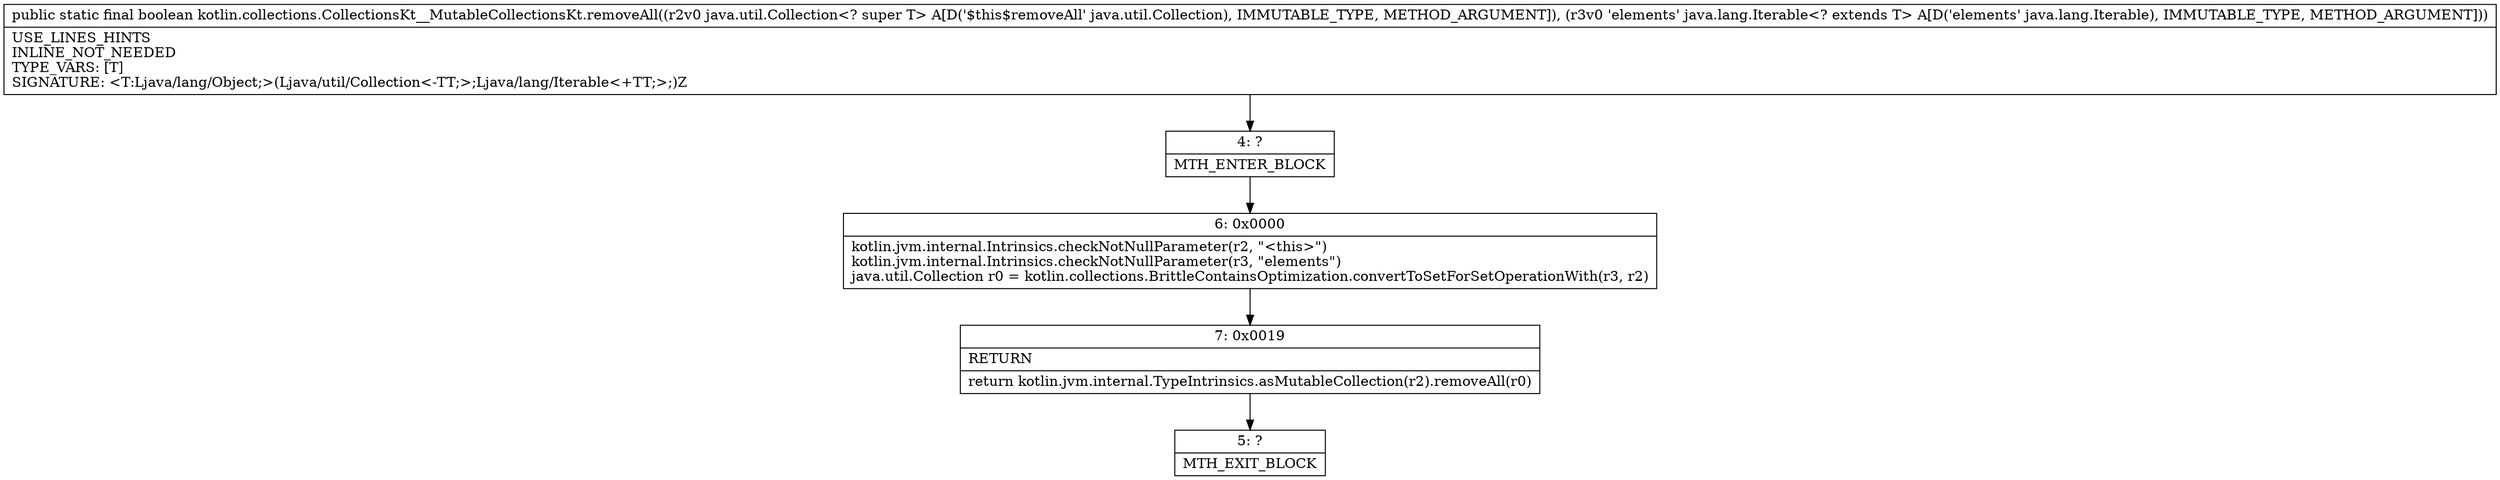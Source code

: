 digraph "CFG forkotlin.collections.CollectionsKt__MutableCollectionsKt.removeAll(Ljava\/util\/Collection;Ljava\/lang\/Iterable;)Z" {
Node_4 [shape=record,label="{4\:\ ?|MTH_ENTER_BLOCK\l}"];
Node_6 [shape=record,label="{6\:\ 0x0000|kotlin.jvm.internal.Intrinsics.checkNotNullParameter(r2, \"\<this\>\")\lkotlin.jvm.internal.Intrinsics.checkNotNullParameter(r3, \"elements\")\ljava.util.Collection r0 = kotlin.collections.BrittleContainsOptimization.convertToSetForSetOperationWith(r3, r2)\l}"];
Node_7 [shape=record,label="{7\:\ 0x0019|RETURN\l|return kotlin.jvm.internal.TypeIntrinsics.asMutableCollection(r2).removeAll(r0)\l}"];
Node_5 [shape=record,label="{5\:\ ?|MTH_EXIT_BLOCK\l}"];
MethodNode[shape=record,label="{public static final boolean kotlin.collections.CollectionsKt__MutableCollectionsKt.removeAll((r2v0 java.util.Collection\<? super T\> A[D('$this$removeAll' java.util.Collection), IMMUTABLE_TYPE, METHOD_ARGUMENT]), (r3v0 'elements' java.lang.Iterable\<? extends T\> A[D('elements' java.lang.Iterable), IMMUTABLE_TYPE, METHOD_ARGUMENT]))  | USE_LINES_HINTS\lINLINE_NOT_NEEDED\lTYPE_VARS: [T]\lSIGNATURE: \<T:Ljava\/lang\/Object;\>(Ljava\/util\/Collection\<\-TT;\>;Ljava\/lang\/Iterable\<+TT;\>;)Z\l}"];
MethodNode -> Node_4;Node_4 -> Node_6;
Node_6 -> Node_7;
Node_7 -> Node_5;
}

